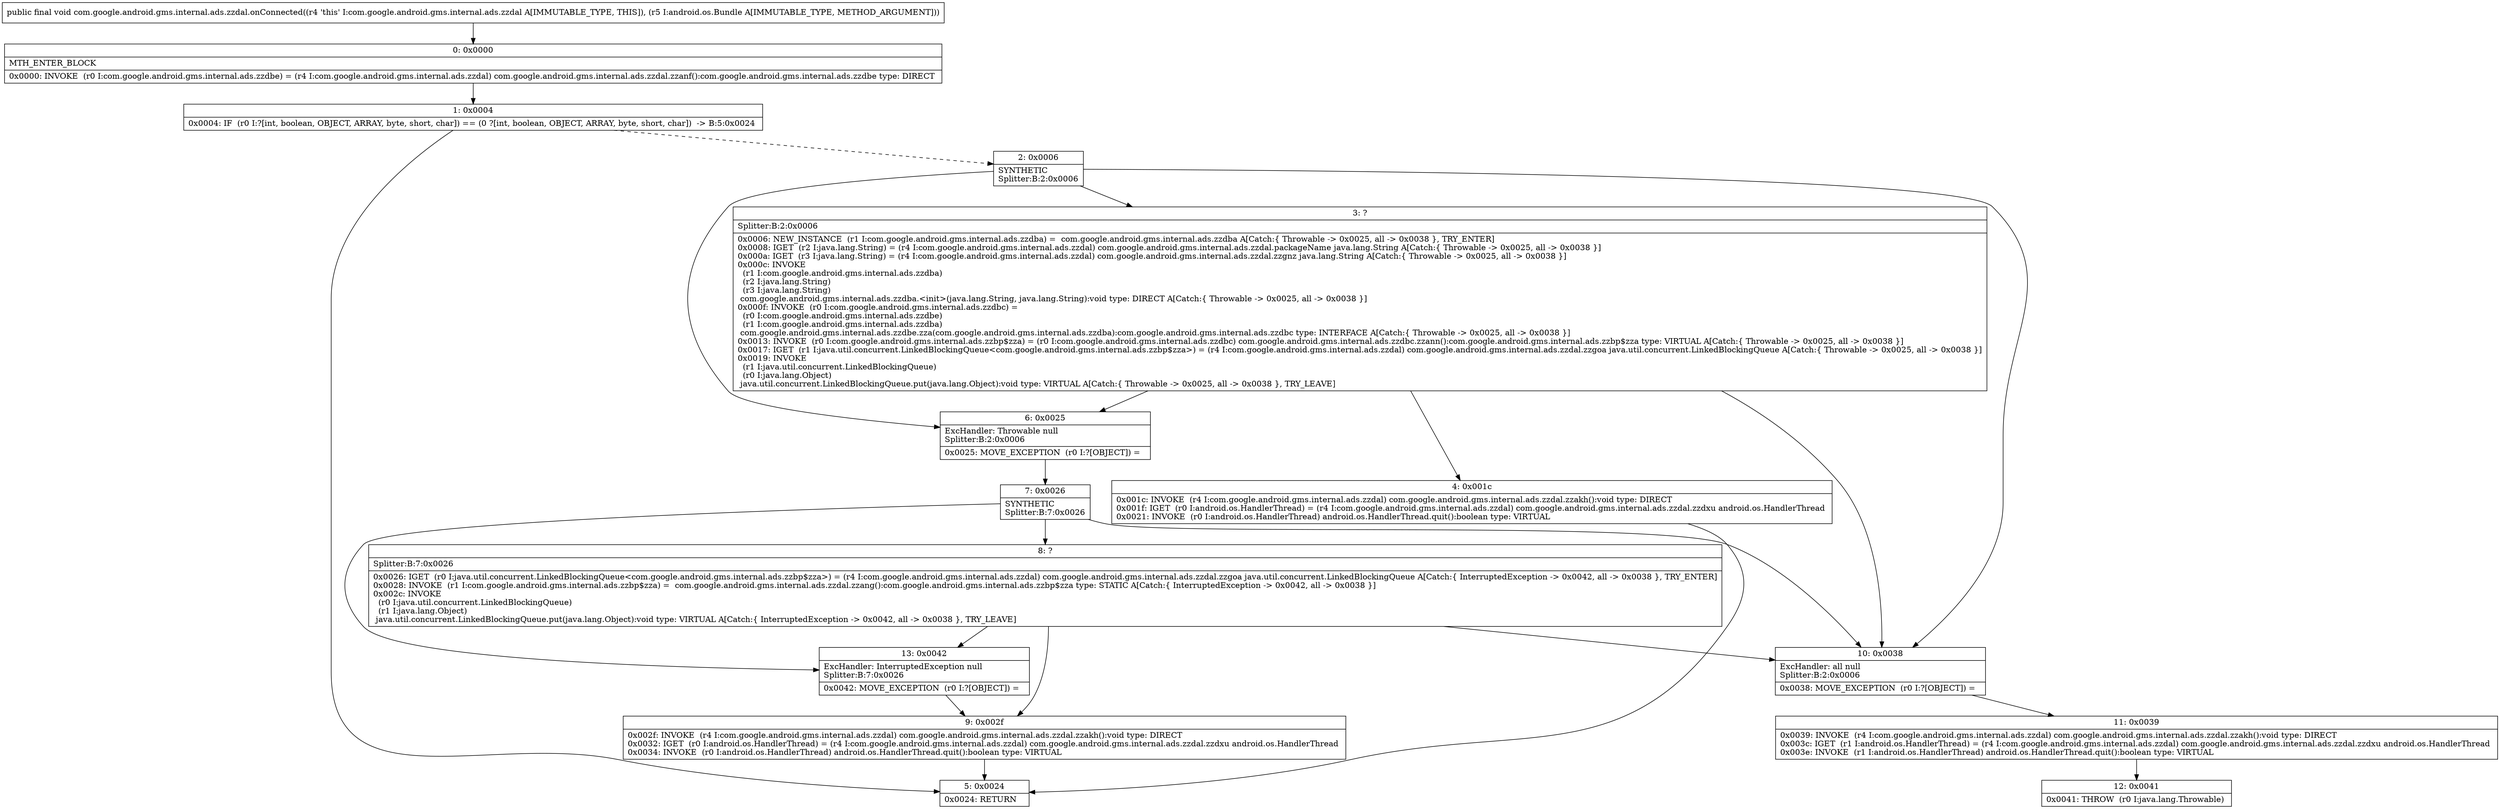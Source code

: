 digraph "CFG forcom.google.android.gms.internal.ads.zzdal.onConnected(Landroid\/os\/Bundle;)V" {
Node_0 [shape=record,label="{0\:\ 0x0000|MTH_ENTER_BLOCK\l|0x0000: INVOKE  (r0 I:com.google.android.gms.internal.ads.zzdbe) = (r4 I:com.google.android.gms.internal.ads.zzdal) com.google.android.gms.internal.ads.zzdal.zzanf():com.google.android.gms.internal.ads.zzdbe type: DIRECT \l}"];
Node_1 [shape=record,label="{1\:\ 0x0004|0x0004: IF  (r0 I:?[int, boolean, OBJECT, ARRAY, byte, short, char]) == (0 ?[int, boolean, OBJECT, ARRAY, byte, short, char])  \-\> B:5:0x0024 \l}"];
Node_2 [shape=record,label="{2\:\ 0x0006|SYNTHETIC\lSplitter:B:2:0x0006\l}"];
Node_3 [shape=record,label="{3\:\ ?|Splitter:B:2:0x0006\l|0x0006: NEW_INSTANCE  (r1 I:com.google.android.gms.internal.ads.zzdba) =  com.google.android.gms.internal.ads.zzdba A[Catch:\{ Throwable \-\> 0x0025, all \-\> 0x0038 \}, TRY_ENTER]\l0x0008: IGET  (r2 I:java.lang.String) = (r4 I:com.google.android.gms.internal.ads.zzdal) com.google.android.gms.internal.ads.zzdal.packageName java.lang.String A[Catch:\{ Throwable \-\> 0x0025, all \-\> 0x0038 \}]\l0x000a: IGET  (r3 I:java.lang.String) = (r4 I:com.google.android.gms.internal.ads.zzdal) com.google.android.gms.internal.ads.zzdal.zzgnz java.lang.String A[Catch:\{ Throwable \-\> 0x0025, all \-\> 0x0038 \}]\l0x000c: INVOKE  \l  (r1 I:com.google.android.gms.internal.ads.zzdba)\l  (r2 I:java.lang.String)\l  (r3 I:java.lang.String)\l com.google.android.gms.internal.ads.zzdba.\<init\>(java.lang.String, java.lang.String):void type: DIRECT A[Catch:\{ Throwable \-\> 0x0025, all \-\> 0x0038 \}]\l0x000f: INVOKE  (r0 I:com.google.android.gms.internal.ads.zzdbc) = \l  (r0 I:com.google.android.gms.internal.ads.zzdbe)\l  (r1 I:com.google.android.gms.internal.ads.zzdba)\l com.google.android.gms.internal.ads.zzdbe.zza(com.google.android.gms.internal.ads.zzdba):com.google.android.gms.internal.ads.zzdbc type: INTERFACE A[Catch:\{ Throwable \-\> 0x0025, all \-\> 0x0038 \}]\l0x0013: INVOKE  (r0 I:com.google.android.gms.internal.ads.zzbp$zza) = (r0 I:com.google.android.gms.internal.ads.zzdbc) com.google.android.gms.internal.ads.zzdbc.zzann():com.google.android.gms.internal.ads.zzbp$zza type: VIRTUAL A[Catch:\{ Throwable \-\> 0x0025, all \-\> 0x0038 \}]\l0x0017: IGET  (r1 I:java.util.concurrent.LinkedBlockingQueue\<com.google.android.gms.internal.ads.zzbp$zza\>) = (r4 I:com.google.android.gms.internal.ads.zzdal) com.google.android.gms.internal.ads.zzdal.zzgoa java.util.concurrent.LinkedBlockingQueue A[Catch:\{ Throwable \-\> 0x0025, all \-\> 0x0038 \}]\l0x0019: INVOKE  \l  (r1 I:java.util.concurrent.LinkedBlockingQueue)\l  (r0 I:java.lang.Object)\l java.util.concurrent.LinkedBlockingQueue.put(java.lang.Object):void type: VIRTUAL A[Catch:\{ Throwable \-\> 0x0025, all \-\> 0x0038 \}, TRY_LEAVE]\l}"];
Node_4 [shape=record,label="{4\:\ 0x001c|0x001c: INVOKE  (r4 I:com.google.android.gms.internal.ads.zzdal) com.google.android.gms.internal.ads.zzdal.zzakh():void type: DIRECT \l0x001f: IGET  (r0 I:android.os.HandlerThread) = (r4 I:com.google.android.gms.internal.ads.zzdal) com.google.android.gms.internal.ads.zzdal.zzdxu android.os.HandlerThread \l0x0021: INVOKE  (r0 I:android.os.HandlerThread) android.os.HandlerThread.quit():boolean type: VIRTUAL \l}"];
Node_5 [shape=record,label="{5\:\ 0x0024|0x0024: RETURN   \l}"];
Node_6 [shape=record,label="{6\:\ 0x0025|ExcHandler: Throwable null\lSplitter:B:2:0x0006\l|0x0025: MOVE_EXCEPTION  (r0 I:?[OBJECT]) =  \l}"];
Node_7 [shape=record,label="{7\:\ 0x0026|SYNTHETIC\lSplitter:B:7:0x0026\l}"];
Node_8 [shape=record,label="{8\:\ ?|Splitter:B:7:0x0026\l|0x0026: IGET  (r0 I:java.util.concurrent.LinkedBlockingQueue\<com.google.android.gms.internal.ads.zzbp$zza\>) = (r4 I:com.google.android.gms.internal.ads.zzdal) com.google.android.gms.internal.ads.zzdal.zzgoa java.util.concurrent.LinkedBlockingQueue A[Catch:\{ InterruptedException \-\> 0x0042, all \-\> 0x0038 \}, TRY_ENTER]\l0x0028: INVOKE  (r1 I:com.google.android.gms.internal.ads.zzbp$zza) =  com.google.android.gms.internal.ads.zzdal.zzang():com.google.android.gms.internal.ads.zzbp$zza type: STATIC A[Catch:\{ InterruptedException \-\> 0x0042, all \-\> 0x0038 \}]\l0x002c: INVOKE  \l  (r0 I:java.util.concurrent.LinkedBlockingQueue)\l  (r1 I:java.lang.Object)\l java.util.concurrent.LinkedBlockingQueue.put(java.lang.Object):void type: VIRTUAL A[Catch:\{ InterruptedException \-\> 0x0042, all \-\> 0x0038 \}, TRY_LEAVE]\l}"];
Node_9 [shape=record,label="{9\:\ 0x002f|0x002f: INVOKE  (r4 I:com.google.android.gms.internal.ads.zzdal) com.google.android.gms.internal.ads.zzdal.zzakh():void type: DIRECT \l0x0032: IGET  (r0 I:android.os.HandlerThread) = (r4 I:com.google.android.gms.internal.ads.zzdal) com.google.android.gms.internal.ads.zzdal.zzdxu android.os.HandlerThread \l0x0034: INVOKE  (r0 I:android.os.HandlerThread) android.os.HandlerThread.quit():boolean type: VIRTUAL \l}"];
Node_10 [shape=record,label="{10\:\ 0x0038|ExcHandler: all null\lSplitter:B:2:0x0006\l|0x0038: MOVE_EXCEPTION  (r0 I:?[OBJECT]) =  \l}"];
Node_11 [shape=record,label="{11\:\ 0x0039|0x0039: INVOKE  (r4 I:com.google.android.gms.internal.ads.zzdal) com.google.android.gms.internal.ads.zzdal.zzakh():void type: DIRECT \l0x003c: IGET  (r1 I:android.os.HandlerThread) = (r4 I:com.google.android.gms.internal.ads.zzdal) com.google.android.gms.internal.ads.zzdal.zzdxu android.os.HandlerThread \l0x003e: INVOKE  (r1 I:android.os.HandlerThread) android.os.HandlerThread.quit():boolean type: VIRTUAL \l}"];
Node_12 [shape=record,label="{12\:\ 0x0041|0x0041: THROW  (r0 I:java.lang.Throwable) \l}"];
Node_13 [shape=record,label="{13\:\ 0x0042|ExcHandler: InterruptedException null\lSplitter:B:7:0x0026\l|0x0042: MOVE_EXCEPTION  (r0 I:?[OBJECT]) =  \l}"];
MethodNode[shape=record,label="{public final void com.google.android.gms.internal.ads.zzdal.onConnected((r4 'this' I:com.google.android.gms.internal.ads.zzdal A[IMMUTABLE_TYPE, THIS]), (r5 I:android.os.Bundle A[IMMUTABLE_TYPE, METHOD_ARGUMENT])) }"];
MethodNode -> Node_0;
Node_0 -> Node_1;
Node_1 -> Node_2[style=dashed];
Node_1 -> Node_5;
Node_2 -> Node_3;
Node_2 -> Node_6;
Node_2 -> Node_10;
Node_3 -> Node_4;
Node_3 -> Node_6;
Node_3 -> Node_10;
Node_4 -> Node_5;
Node_6 -> Node_7;
Node_7 -> Node_8;
Node_7 -> Node_13;
Node_7 -> Node_10;
Node_8 -> Node_9;
Node_8 -> Node_13;
Node_8 -> Node_10;
Node_9 -> Node_5;
Node_10 -> Node_11;
Node_11 -> Node_12;
Node_13 -> Node_9;
}

